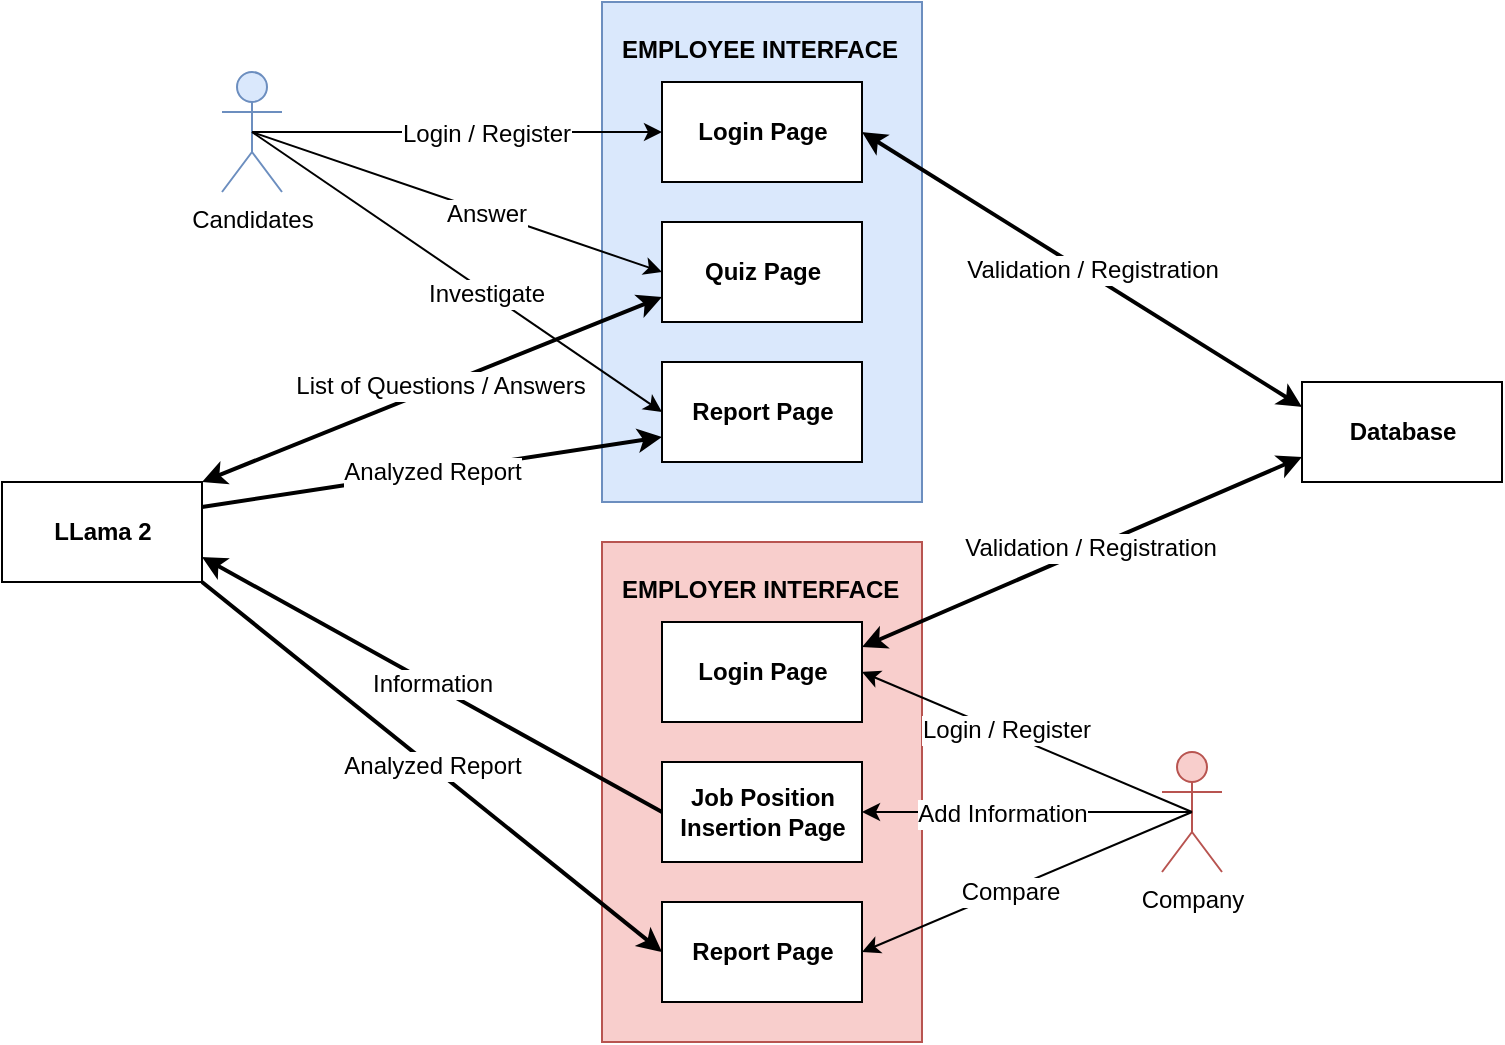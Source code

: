 <mxfile version="20.3.0" type="device"><diagram id="B8WSlEkjaAGL72c6Fw3R" name="Page-1"><mxGraphModel dx="1958" dy="856" grid="1" gridSize="10" guides="1" tooltips="1" connect="1" arrows="1" fold="1" page="1" pageScale="1" pageWidth="827" pageHeight="1169" math="0" shadow="0"><root><mxCell id="0"/><mxCell id="1" parent="0"/><mxCell id="w2LOb3ddOeduqvcCz_aK-2" value="" style="html=1;dashed=0;whitespace=wrap;fillColor=#f8cecc;strokeColor=#b85450;" vertex="1" parent="1"><mxGeometry x="190" y="370" width="160" height="250" as="geometry"/></mxCell><mxCell id="w2LOb3ddOeduqvcCz_aK-1" value="" style="html=1;dashed=0;whitespace=wrap;fillColor=#dae8fc;strokeColor=#6c8ebf;" vertex="1" parent="1"><mxGeometry x="190" y="100" width="160" height="250" as="geometry"/></mxCell><mxCell id="iJ99KW9ndao9wE0awRCn-1" value="Login Page" style="html=1;dashed=0;whitespace=wrap;fontStyle=1;fontSize=12;" parent="1" vertex="1"><mxGeometry x="220" y="140" width="100" height="50" as="geometry"/></mxCell><mxCell id="iJ99KW9ndao9wE0awRCn-2" value="Quiz Page" style="html=1;dashed=0;whitespace=wrap;fontStyle=1;fontSize=12;" parent="1" vertex="1"><mxGeometry x="220" y="210" width="100" height="50" as="geometry"/></mxCell><mxCell id="iJ99KW9ndao9wE0awRCn-3" value="Report Page" style="html=1;dashed=0;whitespace=wrap;fontStyle=1;fontSize=12;" parent="1" vertex="1"><mxGeometry x="220" y="280" width="100" height="50" as="geometry"/></mxCell><mxCell id="iJ99KW9ndao9wE0awRCn-4" value="Job Position &lt;br style=&quot;font-size: 12px;&quot;&gt;Insertion Page" style="html=1;dashed=0;whitespace=wrap;fontStyle=1;fontSize=12;" parent="1" vertex="1"><mxGeometry x="220" y="480" width="100" height="50" as="geometry"/></mxCell><mxCell id="iJ99KW9ndao9wE0awRCn-6" value="Report Page" style="html=1;dashed=0;whitespace=wrap;fontStyle=1;fontSize=12;" parent="1" vertex="1"><mxGeometry x="220" y="550" width="100" height="50" as="geometry"/></mxCell><mxCell id="iJ99KW9ndao9wE0awRCn-9" value="Login Page" style="html=1;dashed=0;whitespace=wrap;fontStyle=1;fontSize=12;" parent="1" vertex="1"><mxGeometry x="220" y="410" width="100" height="50" as="geometry"/></mxCell><mxCell id="iJ99KW9ndao9wE0awRCn-10" value="LLama 2" style="html=1;dashed=0;whitespace=wrap;fontStyle=1;fontSize=12;" parent="1" vertex="1"><mxGeometry x="-110" y="340" width="100" height="50" as="geometry"/></mxCell><mxCell id="iJ99KW9ndao9wE0awRCn-12" value="Database" style="html=1;dashed=0;whitespace=wrap;fontStyle=1;fontSize=12;" parent="1" vertex="1"><mxGeometry x="540" y="290" width="100" height="50" as="geometry"/></mxCell><mxCell id="iJ99KW9ndao9wE0awRCn-13" value="" style="endArrow=classic;html=1;rounded=0;fontSize=12;fontStyle=0;strokeWidth=2;exitX=1;exitY=0.5;exitDx=0;exitDy=0;entryX=0;entryY=0.25;entryDx=0;entryDy=0;startArrow=classic;startFill=1;" parent="1" source="iJ99KW9ndao9wE0awRCn-1" target="iJ99KW9ndao9wE0awRCn-12" edge="1"><mxGeometry width="50" height="50" relative="1" as="geometry"><mxPoint x="340" y="370" as="sourcePoint"/><mxPoint x="430" y="320" as="targetPoint"/></mxGeometry></mxCell><mxCell id="iJ99KW9ndao9wE0awRCn-14" value="Validation / Registration" style="edgeLabel;html=1;align=center;verticalAlign=middle;resizable=0;points=[];fontSize=12;" parent="iJ99KW9ndao9wE0awRCn-13" vertex="1" connectable="0"><mxGeometry x="0.018" y="1" relative="1" as="geometry"><mxPoint x="2" as="offset"/></mxGeometry></mxCell><mxCell id="iJ99KW9ndao9wE0awRCn-15" value="" style="endArrow=classic;html=1;rounded=0;fontSize=12;fontStyle=0;strokeWidth=2;exitX=1;exitY=0.25;exitDx=0;exitDy=0;entryX=0;entryY=0.75;entryDx=0;entryDy=0;startArrow=classic;startFill=1;" parent="1" source="iJ99KW9ndao9wE0awRCn-9" target="iJ99KW9ndao9wE0awRCn-12" edge="1"><mxGeometry width="50" height="50" relative="1" as="geometry"><mxPoint x="330" y="175" as="sourcePoint"/><mxPoint x="510" y="300" as="targetPoint"/></mxGeometry></mxCell><mxCell id="iJ99KW9ndao9wE0awRCn-16" value="Validation / Registration" style="edgeLabel;html=1;align=center;verticalAlign=middle;resizable=0;points=[];fontSize=12;" parent="iJ99KW9ndao9wE0awRCn-15" vertex="1" connectable="0"><mxGeometry x="0.018" y="1" relative="1" as="geometry"><mxPoint x="2" as="offset"/></mxGeometry></mxCell><mxCell id="iJ99KW9ndao9wE0awRCn-17" value="" style="endArrow=classic;html=1;rounded=0;fontSize=12;fontStyle=0;strokeWidth=2;exitX=0;exitY=0.5;exitDx=0;exitDy=0;entryX=1;entryY=0.75;entryDx=0;entryDy=0;startArrow=none;startFill=0;" parent="1" source="iJ99KW9ndao9wE0awRCn-4" target="iJ99KW9ndao9wE0awRCn-10" edge="1"><mxGeometry width="50" height="50" relative="1" as="geometry"><mxPoint x="340.0" y="537.5" as="sourcePoint"/><mxPoint x="650" y="430.0" as="targetPoint"/></mxGeometry></mxCell><mxCell id="iJ99KW9ndao9wE0awRCn-18" value="Information" style="edgeLabel;html=1;align=center;verticalAlign=middle;resizable=0;points=[];fontSize=12;" parent="iJ99KW9ndao9wE0awRCn-17" vertex="1" connectable="0"><mxGeometry x="0.018" y="1" relative="1" as="geometry"><mxPoint x="2" as="offset"/></mxGeometry></mxCell><mxCell id="iJ99KW9ndao9wE0awRCn-19" value="" style="endArrow=classic;html=1;rounded=0;fontSize=12;fontStyle=0;strokeWidth=2;exitX=1;exitY=0;exitDx=0;exitDy=0;entryX=0;entryY=0.75;entryDx=0;entryDy=0;startArrow=classic;startFill=1;" parent="1" source="iJ99KW9ndao9wE0awRCn-10" target="iJ99KW9ndao9wE0awRCn-2" edge="1"><mxGeometry width="50" height="50" relative="1" as="geometry"><mxPoint x="330.0" y="515" as="sourcePoint"/><mxPoint x="640" y="427.5" as="targetPoint"/></mxGeometry></mxCell><mxCell id="iJ99KW9ndao9wE0awRCn-20" value="List of Questions / Answers" style="edgeLabel;html=1;align=center;verticalAlign=middle;resizable=0;points=[];fontSize=12;" parent="iJ99KW9ndao9wE0awRCn-19" vertex="1" connectable="0"><mxGeometry x="0.018" y="1" relative="1" as="geometry"><mxPoint x="2" as="offset"/></mxGeometry></mxCell><mxCell id="iJ99KW9ndao9wE0awRCn-23" value="Analyzed Report" style="endArrow=classic;html=1;rounded=0;fontSize=12;fontStyle=0;strokeWidth=2;exitX=1;exitY=0.25;exitDx=0;exitDy=0;entryX=0;entryY=0.75;entryDx=0;entryDy=0;startArrow=none;startFill=0;" parent="1" source="iJ99KW9ndao9wE0awRCn-10" target="iJ99KW9ndao9wE0awRCn-3" edge="1"><mxGeometry width="50" height="50" relative="1" as="geometry"><mxPoint y="350" as="sourcePoint"/><mxPoint x="230.0" y="245" as="targetPoint"/></mxGeometry></mxCell><mxCell id="iJ99KW9ndao9wE0awRCn-25" value="Analyzed Report" style="endArrow=classic;html=1;rounded=0;fontSize=12;fontStyle=0;strokeWidth=2;exitX=1;exitY=1;exitDx=0;exitDy=0;entryX=0;entryY=0.5;entryDx=0;entryDy=0;startArrow=none;startFill=0;" parent="1" source="iJ99KW9ndao9wE0awRCn-10" target="iJ99KW9ndao9wE0awRCn-6" edge="1"><mxGeometry width="50" height="50" relative="1" as="geometry"><mxPoint y="362.5" as="sourcePoint"/><mxPoint x="230.0" y="315" as="targetPoint"/></mxGeometry></mxCell><mxCell id="iJ99KW9ndao9wE0awRCn-26" value="Candidates" style="shape=umlActor;verticalLabelPosition=bottom;verticalAlign=top;html=1;fontSize=12;fillColor=#dae8fc;strokeColor=#6c8ebf;" parent="1" vertex="1"><mxGeometry y="135" width="30" height="60" as="geometry"/></mxCell><mxCell id="iJ99KW9ndao9wE0awRCn-30" value="Company" style="shape=umlActor;verticalLabelPosition=bottom;verticalAlign=top;html=1;fontSize=12;fillColor=#f8cecc;strokeColor=#b85450;" parent="1" vertex="1"><mxGeometry x="470" y="475" width="30" height="60" as="geometry"/></mxCell><mxCell id="iJ99KW9ndao9wE0awRCn-31" value="" style="endArrow=none;html=1;rounded=0;fontSize=12;fontStyle=0;strokeWidth=1;exitX=1;exitY=0.5;exitDx=0;exitDy=0;entryX=0.5;entryY=0.5;entryDx=0;entryDy=0;startArrow=classic;startFill=1;entryPerimeter=0;endFill=0;" parent="1" source="iJ99KW9ndao9wE0awRCn-9" target="iJ99KW9ndao9wE0awRCn-30" edge="1"><mxGeometry width="50" height="50" relative="1" as="geometry"><mxPoint x="330" y="445" as="sourcePoint"/><mxPoint x="640" y="337.5" as="targetPoint"/></mxGeometry></mxCell><mxCell id="iJ99KW9ndao9wE0awRCn-36" value="Login / Register" style="edgeLabel;html=1;align=center;verticalAlign=middle;resizable=0;points=[];fontSize=12;" parent="iJ99KW9ndao9wE0awRCn-31" vertex="1" connectable="0"><mxGeometry x="-0.14" y="1" relative="1" as="geometry"><mxPoint as="offset"/></mxGeometry></mxCell><mxCell id="iJ99KW9ndao9wE0awRCn-33" value="" style="endArrow=none;html=1;rounded=0;fontSize=12;fontStyle=0;strokeWidth=1;exitX=1;exitY=0.5;exitDx=0;exitDy=0;entryX=0.5;entryY=0.5;entryDx=0;entryDy=0;startArrow=classic;startFill=1;entryPerimeter=0;endFill=0;" parent="1" source="iJ99KW9ndao9wE0awRCn-4" target="iJ99KW9ndao9wE0awRCn-30" edge="1"><mxGeometry width="50" height="50" relative="1" as="geometry"><mxPoint x="330" y="445" as="sourcePoint"/><mxPoint x="515" y="515" as="targetPoint"/></mxGeometry></mxCell><mxCell id="iJ99KW9ndao9wE0awRCn-37" value="Add Information" style="edgeLabel;html=1;align=center;verticalAlign=middle;resizable=0;points=[];fontSize=12;" parent="iJ99KW9ndao9wE0awRCn-33" vertex="1" connectable="0"><mxGeometry x="-0.158" y="-1" relative="1" as="geometry"><mxPoint as="offset"/></mxGeometry></mxCell><mxCell id="iJ99KW9ndao9wE0awRCn-34" value="" style="endArrow=none;html=1;rounded=0;fontSize=12;fontStyle=0;strokeWidth=1;exitX=1;exitY=0.5;exitDx=0;exitDy=0;entryX=0.5;entryY=0.5;entryDx=0;entryDy=0;startArrow=classic;startFill=1;entryPerimeter=0;endFill=0;" parent="1" source="iJ99KW9ndao9wE0awRCn-6" target="iJ99KW9ndao9wE0awRCn-30" edge="1"><mxGeometry width="50" height="50" relative="1" as="geometry"><mxPoint x="330" y="515" as="sourcePoint"/><mxPoint x="515" y="515" as="targetPoint"/></mxGeometry></mxCell><mxCell id="iJ99KW9ndao9wE0awRCn-38" value="Compare" style="edgeLabel;html=1;align=center;verticalAlign=middle;resizable=0;points=[];fontSize=12;" parent="iJ99KW9ndao9wE0awRCn-34" vertex="1" connectable="0"><mxGeometry x="-0.106" y="-1" relative="1" as="geometry"><mxPoint as="offset"/></mxGeometry></mxCell><mxCell id="iJ99KW9ndao9wE0awRCn-39" value="" style="endArrow=none;html=1;rounded=0;fontSize=12;fontStyle=0;strokeWidth=1;exitX=0;exitY=0.5;exitDx=0;exitDy=0;entryX=0.5;entryY=0.5;entryDx=0;entryDy=0;startArrow=classic;startFill=1;entryPerimeter=0;endFill=0;" parent="1" source="iJ99KW9ndao9wE0awRCn-1" target="iJ99KW9ndao9wE0awRCn-26" edge="1"><mxGeometry width="50" height="50" relative="1" as="geometry"><mxPoint x="40" y="50.0" as="sourcePoint"/><mxPoint x="205" y="120.0" as="targetPoint"/></mxGeometry></mxCell><mxCell id="iJ99KW9ndao9wE0awRCn-40" value="Login / Register" style="edgeLabel;html=1;align=center;verticalAlign=middle;resizable=0;points=[];fontSize=12;" parent="iJ99KW9ndao9wE0awRCn-39" vertex="1" connectable="0"><mxGeometry x="-0.14" y="1" relative="1" as="geometry"><mxPoint as="offset"/></mxGeometry></mxCell><mxCell id="iJ99KW9ndao9wE0awRCn-41" value="" style="endArrow=none;html=1;rounded=0;fontSize=12;fontStyle=0;strokeWidth=1;exitX=0;exitY=0.5;exitDx=0;exitDy=0;entryX=0.5;entryY=0.5;entryDx=0;entryDy=0;startArrow=classic;startFill=1;entryPerimeter=0;endFill=0;" parent="1" source="iJ99KW9ndao9wE0awRCn-2" target="iJ99KW9ndao9wE0awRCn-26" edge="1"><mxGeometry width="50" height="50" relative="1" as="geometry"><mxPoint x="230" y="175" as="sourcePoint"/><mxPoint x="75" y="175" as="targetPoint"/></mxGeometry></mxCell><mxCell id="iJ99KW9ndao9wE0awRCn-42" value="Answer" style="edgeLabel;html=1;align=center;verticalAlign=middle;resizable=0;points=[];fontSize=12;" parent="iJ99KW9ndao9wE0awRCn-41" vertex="1" connectable="0"><mxGeometry x="-0.14" y="1" relative="1" as="geometry"><mxPoint as="offset"/></mxGeometry></mxCell><mxCell id="iJ99KW9ndao9wE0awRCn-43" value="" style="endArrow=none;html=1;rounded=0;fontSize=12;fontStyle=0;strokeWidth=1;exitX=0;exitY=0.5;exitDx=0;exitDy=0;entryX=0.5;entryY=0.5;entryDx=0;entryDy=0;startArrow=classic;startFill=1;entryPerimeter=0;endFill=0;" parent="1" source="iJ99KW9ndao9wE0awRCn-3" target="iJ99KW9ndao9wE0awRCn-26" edge="1"><mxGeometry width="50" height="50" relative="1" as="geometry"><mxPoint x="230" y="245" as="sourcePoint"/><mxPoint x="75" y="175" as="targetPoint"/></mxGeometry></mxCell><mxCell id="iJ99KW9ndao9wE0awRCn-44" value="Investigate" style="edgeLabel;html=1;align=center;verticalAlign=middle;resizable=0;points=[];fontSize=12;" parent="iJ99KW9ndao9wE0awRCn-43" vertex="1" connectable="0"><mxGeometry x="-0.14" y="1" relative="1" as="geometry"><mxPoint as="offset"/></mxGeometry></mxCell><mxCell id="w2LOb3ddOeduqvcCz_aK-5" value="&lt;div style=&quot;text-align: center;&quot;&gt;&lt;span style=&quot;background-color: initial;&quot;&gt;&lt;b&gt;EMPLOYER INTERFACE&lt;/b&gt;&lt;/span&gt;&lt;/div&gt;" style="text;whiteSpace=wrap;html=1;" vertex="1" parent="1"><mxGeometry x="197.5" y="380" width="145" height="40" as="geometry"/></mxCell><mxCell id="w2LOb3ddOeduqvcCz_aK-6" value="&lt;div style=&quot;text-align: center;&quot;&gt;&lt;span style=&quot;background-color: initial;&quot;&gt;&lt;b&gt;EMPLOYEE INTERFACE&lt;/b&gt;&lt;/span&gt;&lt;/div&gt;" style="text;whiteSpace=wrap;html=1;" vertex="1" parent="1"><mxGeometry x="197.5" y="110" width="145" height="40" as="geometry"/></mxCell></root></mxGraphModel></diagram></mxfile>